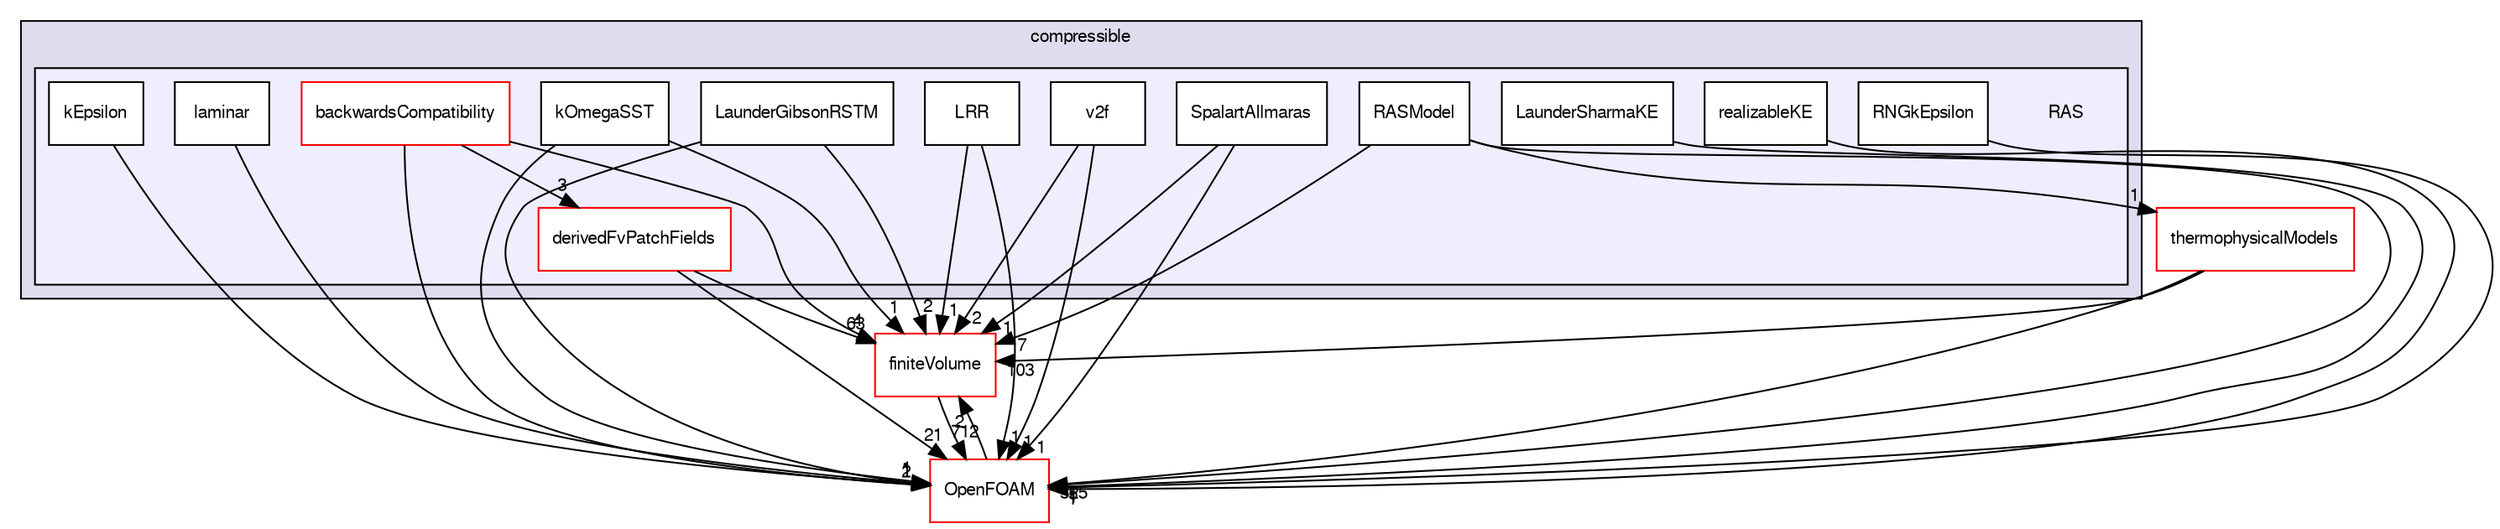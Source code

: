 digraph "src/turbulenceModels/compressible/RAS" {
  bgcolor=transparent;
  compound=true
  node [ fontsize="10", fontname="FreeSans"];
  edge [ labelfontsize="10", labelfontname="FreeSans"];
  subgraph clusterdir_fe415f1a04ed06e1a720b95524c49ad2 {
    graph [ bgcolor="#ddddee", pencolor="black", label="compressible" fontname="FreeSans", fontsize="10", URL="dir_fe415f1a04ed06e1a720b95524c49ad2.html"]
  subgraph clusterdir_6cad2976a3dc5b3cc78cf862aa6ed72d {
    graph [ bgcolor="#eeeeff", pencolor="black", label="" URL="dir_6cad2976a3dc5b3cc78cf862aa6ed72d.html"];
    dir_6cad2976a3dc5b3cc78cf862aa6ed72d [shape=plaintext label="RAS"];
    dir_974c4b3ac3dd172ee810bf32eee08eb5 [shape=box label="backwardsCompatibility" color="red" fillcolor="white" style="filled" URL="dir_974c4b3ac3dd172ee810bf32eee08eb5.html"];
    dir_e45215fb3e2e786ae129cce02e54ac8f [shape=box label="derivedFvPatchFields" color="red" fillcolor="white" style="filled" URL="dir_e45215fb3e2e786ae129cce02e54ac8f.html"];
    dir_1728a4a4f254052d9e5b8692e0f21b05 [shape=box label="kEpsilon" color="black" fillcolor="white" style="filled" URL="dir_1728a4a4f254052d9e5b8692e0f21b05.html"];
    dir_afbe93912419a05ee015fcf0cc5e03a2 [shape=box label="kOmegaSST" color="black" fillcolor="white" style="filled" URL="dir_afbe93912419a05ee015fcf0cc5e03a2.html"];
    dir_cde0c498a07227c3155fc8b5694c63e9 [shape=box label="laminar" color="black" fillcolor="white" style="filled" URL="dir_cde0c498a07227c3155fc8b5694c63e9.html"];
    dir_6f2d79df5ba4a019742abedac1da6ad2 [shape=box label="LaunderGibsonRSTM" color="black" fillcolor="white" style="filled" URL="dir_6f2d79df5ba4a019742abedac1da6ad2.html"];
    dir_fd831483170a09a3f47aa9aea41df3c5 [shape=box label="LaunderSharmaKE" color="black" fillcolor="white" style="filled" URL="dir_fd831483170a09a3f47aa9aea41df3c5.html"];
    dir_7ef6611f087e53716360bd381dde3002 [shape=box label="LRR" color="black" fillcolor="white" style="filled" URL="dir_7ef6611f087e53716360bd381dde3002.html"];
    dir_41a900c558ee17970b88381db473ebb2 [shape=box label="RASModel" color="black" fillcolor="white" style="filled" URL="dir_41a900c558ee17970b88381db473ebb2.html"];
    dir_19861c9292b38f819cce3697c885e9e2 [shape=box label="realizableKE" color="black" fillcolor="white" style="filled" URL="dir_19861c9292b38f819cce3697c885e9e2.html"];
    dir_3069b84a91d91c3a5d877efd9b8a6ab9 [shape=box label="RNGkEpsilon" color="black" fillcolor="white" style="filled" URL="dir_3069b84a91d91c3a5d877efd9b8a6ab9.html"];
    dir_dbe1300bc981c4c5855e21f5b0e5fffe [shape=box label="SpalartAllmaras" color="black" fillcolor="white" style="filled" URL="dir_dbe1300bc981c4c5855e21f5b0e5fffe.html"];
    dir_7ac6407f5ba88eb1ec7d3570c58228d0 [shape=box label="v2f" color="black" fillcolor="white" style="filled" URL="dir_7ac6407f5ba88eb1ec7d3570c58228d0.html"];
  }
  }
  dir_9bd15774b555cf7259a6fa18f99fe99b [shape=box label="finiteVolume" color="red" URL="dir_9bd15774b555cf7259a6fa18f99fe99b.html"];
  dir_2778d089ec5c4f66810b11f753867003 [shape=box label="thermophysicalModels" color="red" URL="dir_2778d089ec5c4f66810b11f753867003.html"];
  dir_c5473ff19b20e6ec4dfe5c310b3778a8 [shape=box label="OpenFOAM" color="red" URL="dir_c5473ff19b20e6ec4dfe5c310b3778a8.html"];
  dir_9bd15774b555cf7259a6fa18f99fe99b->dir_c5473ff19b20e6ec4dfe5c310b3778a8 [headlabel="712", labeldistance=1.5 headhref="dir_000749_001732.html"];
  dir_fd831483170a09a3f47aa9aea41df3c5->dir_c5473ff19b20e6ec4dfe5c310b3778a8 [headlabel="1", labeldistance=1.5 headhref="dir_002933_001732.html"];
  dir_7ac6407f5ba88eb1ec7d3570c58228d0->dir_9bd15774b555cf7259a6fa18f99fe99b [headlabel="2", labeldistance=1.5 headhref="dir_002944_000749.html"];
  dir_7ac6407f5ba88eb1ec7d3570c58228d0->dir_c5473ff19b20e6ec4dfe5c310b3778a8 [headlabel="1", labeldistance=1.5 headhref="dir_002944_001732.html"];
  dir_e45215fb3e2e786ae129cce02e54ac8f->dir_9bd15774b555cf7259a6fa18f99fe99b [headlabel="63", labeldistance=1.5 headhref="dir_002862_000749.html"];
  dir_e45215fb3e2e786ae129cce02e54ac8f->dir_c5473ff19b20e6ec4dfe5c310b3778a8 [headlabel="21", labeldistance=1.5 headhref="dir_002862_001732.html"];
  dir_974c4b3ac3dd172ee810bf32eee08eb5->dir_9bd15774b555cf7259a6fa18f99fe99b [headlabel="4", labeldistance=1.5 headhref="dir_002856_000749.html"];
  dir_974c4b3ac3dd172ee810bf32eee08eb5->dir_e45215fb3e2e786ae129cce02e54ac8f [headlabel="3", labeldistance=1.5 headhref="dir_002856_002862.html"];
  dir_974c4b3ac3dd172ee810bf32eee08eb5->dir_c5473ff19b20e6ec4dfe5c310b3778a8 [headlabel="2", labeldistance=1.5 headhref="dir_002856_001732.html"];
  dir_7ef6611f087e53716360bd381dde3002->dir_9bd15774b555cf7259a6fa18f99fe99b [headlabel="1", labeldistance=1.5 headhref="dir_002935_000749.html"];
  dir_7ef6611f087e53716360bd381dde3002->dir_c5473ff19b20e6ec4dfe5c310b3778a8 [headlabel="1", labeldistance=1.5 headhref="dir_002935_001732.html"];
  dir_2778d089ec5c4f66810b11f753867003->dir_9bd15774b555cf7259a6fa18f99fe99b [headlabel="103", labeldistance=1.5 headhref="dir_001070_000749.html"];
  dir_2778d089ec5c4f66810b11f753867003->dir_c5473ff19b20e6ec4dfe5c310b3778a8 [headlabel="325", labeldistance=1.5 headhref="dir_001070_001732.html"];
  dir_19861c9292b38f819cce3697c885e9e2->dir_c5473ff19b20e6ec4dfe5c310b3778a8 [headlabel="1", labeldistance=1.5 headhref="dir_002940_001732.html"];
  dir_41a900c558ee17970b88381db473ebb2->dir_9bd15774b555cf7259a6fa18f99fe99b [headlabel="7", labeldistance=1.5 headhref="dir_002937_000749.html"];
  dir_41a900c558ee17970b88381db473ebb2->dir_2778d089ec5c4f66810b11f753867003 [headlabel="1", labeldistance=1.5 headhref="dir_002937_001070.html"];
  dir_41a900c558ee17970b88381db473ebb2->dir_c5473ff19b20e6ec4dfe5c310b3778a8 [headlabel="5", labeldistance=1.5 headhref="dir_002937_001732.html"];
  dir_cde0c498a07227c3155fc8b5694c63e9->dir_c5473ff19b20e6ec4dfe5c310b3778a8 [headlabel="1", labeldistance=1.5 headhref="dir_000597_001732.html"];
  dir_dbe1300bc981c4c5855e21f5b0e5fffe->dir_9bd15774b555cf7259a6fa18f99fe99b [headlabel="1", labeldistance=1.5 headhref="dir_002851_000749.html"];
  dir_dbe1300bc981c4c5855e21f5b0e5fffe->dir_c5473ff19b20e6ec4dfe5c310b3778a8 [headlabel="1", labeldistance=1.5 headhref="dir_002851_001732.html"];
  dir_c5473ff19b20e6ec4dfe5c310b3778a8->dir_9bd15774b555cf7259a6fa18f99fe99b [headlabel="2", labeldistance=1.5 headhref="dir_001732_000749.html"];
  dir_3069b84a91d91c3a5d877efd9b8a6ab9->dir_c5473ff19b20e6ec4dfe5c310b3778a8 [headlabel="1", labeldistance=1.5 headhref="dir_002942_001732.html"];
  dir_afbe93912419a05ee015fcf0cc5e03a2->dir_9bd15774b555cf7259a6fa18f99fe99b [headlabel="1", labeldistance=1.5 headhref="dir_002929_000749.html"];
  dir_afbe93912419a05ee015fcf0cc5e03a2->dir_c5473ff19b20e6ec4dfe5c310b3778a8 [headlabel="1", labeldistance=1.5 headhref="dir_002929_001732.html"];
  dir_1728a4a4f254052d9e5b8692e0f21b05->dir_c5473ff19b20e6ec4dfe5c310b3778a8 [headlabel="1", labeldistance=1.5 headhref="dir_002926_001732.html"];
  dir_6f2d79df5ba4a019742abedac1da6ad2->dir_9bd15774b555cf7259a6fa18f99fe99b [headlabel="2", labeldistance=1.5 headhref="dir_002931_000749.html"];
  dir_6f2d79df5ba4a019742abedac1da6ad2->dir_c5473ff19b20e6ec4dfe5c310b3778a8 [headlabel="1", labeldistance=1.5 headhref="dir_002931_001732.html"];
}
